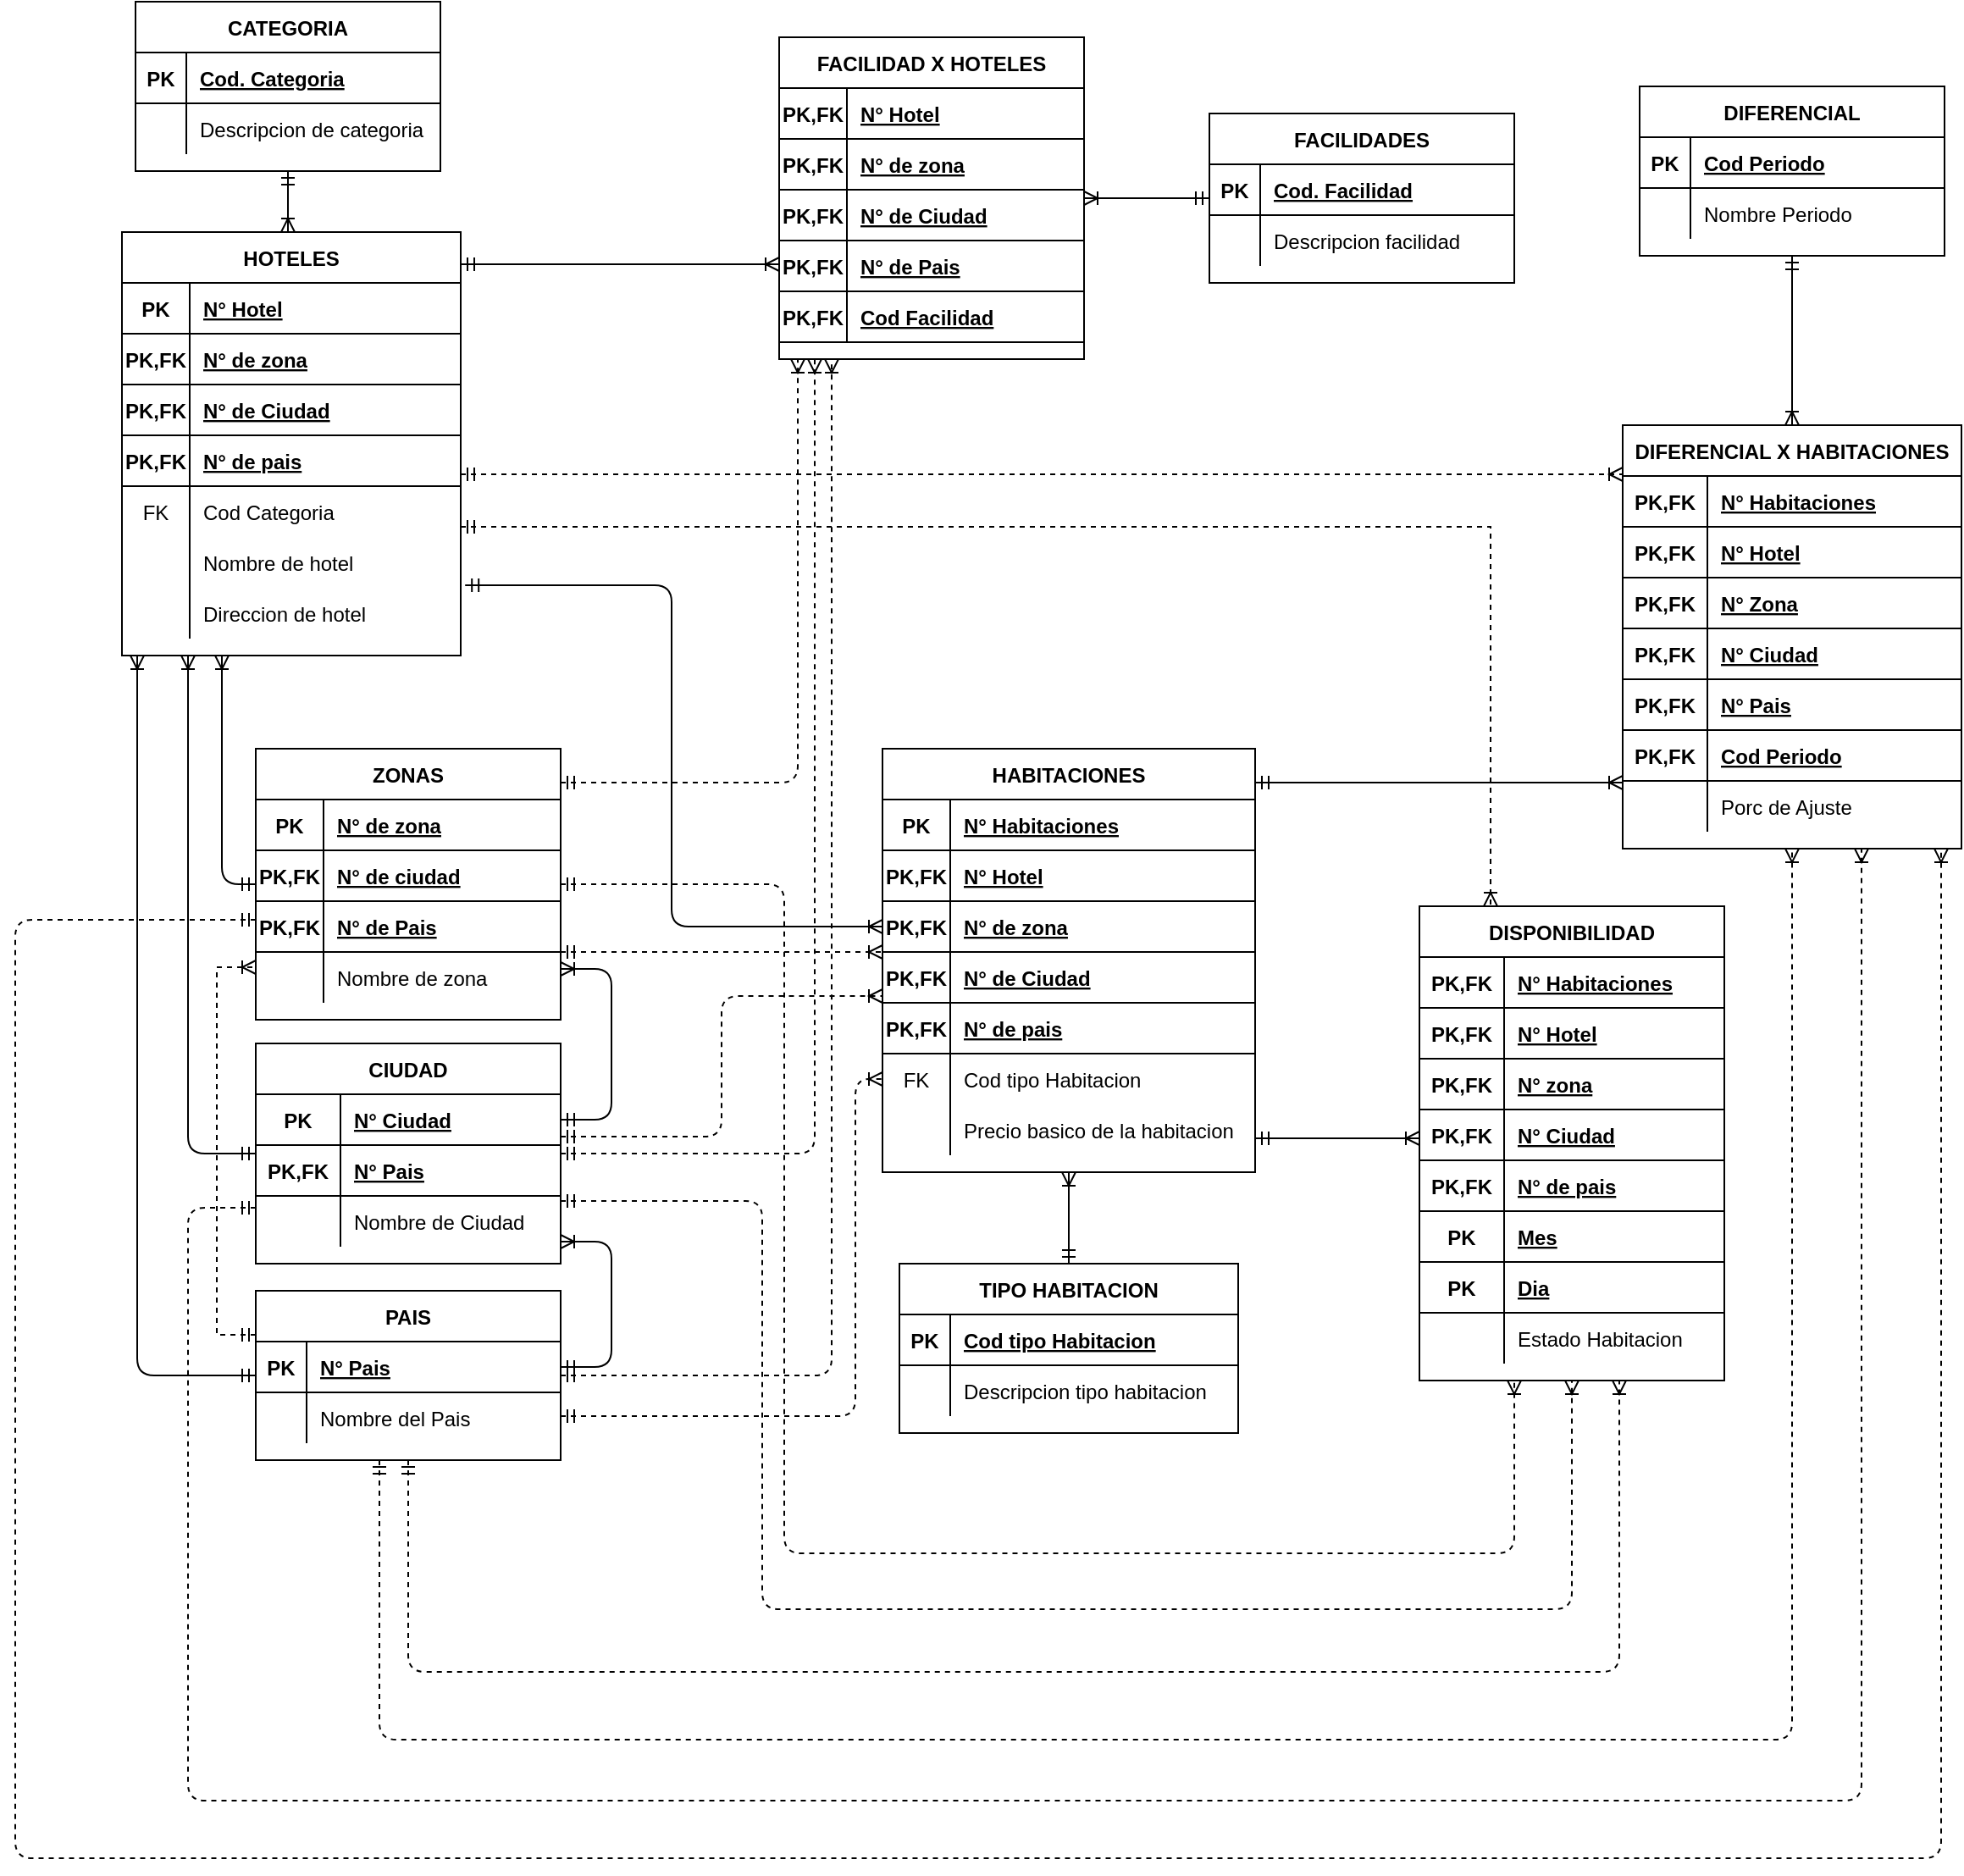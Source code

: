 <mxfile version="14.6.6" type="device"><diagram id="BDPHjw-jgXMboV20KNnx" name="Page-1"><mxGraphModel dx="1422" dy="-24" grid="0" gridSize="10" guides="1" tooltips="1" connect="1" arrows="1" fold="1" page="0" pageScale="1" pageWidth="827" pageHeight="1169" background="#ffffff" math="0" shadow="0"><root><mxCell id="0"/><mxCell id="1" parent="0"/><mxCell id="5q9dr_l8hF06twQQflJT-1" style="edgeStyle=orthogonalEdgeStyle;rounded=1;orthogonalLoop=1;jettySize=auto;html=1;startArrow=ERmandOne;startFill=0;endArrow=ERoneToMany;endFill=0;dashed=1;" parent="1" source="0yU7m7mO47ZCtnrFO629-364" target="0yU7m7mO47ZCtnrFO629-486" edge="1"><mxGeometry relative="1" as="geometry"><Array as="points"><mxPoint x="749" y="1238"/><mxPoint x="749" y="1238"/></Array></mxGeometry></mxCell><mxCell id="dFnlqppXQhMR6186mP8L-1" style="edgeStyle=orthogonalEdgeStyle;rounded=0;orthogonalLoop=1;jettySize=auto;html=1;dashed=1;startArrow=ERmandOne;startFill=0;endArrow=ERoneToMany;endFill=0;" edge="1" parent="1" source="0yU7m7mO47ZCtnrFO629-364" target="0yU7m7mO47ZCtnrFO629-422"><mxGeometry relative="1" as="geometry"><Array as="points"><mxPoint x="1009" y="1269"/></Array></mxGeometry></mxCell><mxCell id="0yU7m7mO47ZCtnrFO629-364" value="HOTELES" style="shape=table;startSize=30;container=1;collapsible=1;childLayout=tableLayout;fixedRows=1;rowLines=0;fontStyle=1;align=center;resizeLast=1;" parent="1" vertex="1"><mxGeometry x="201" y="1095" width="200" height="250" as="geometry"/></mxCell><mxCell id="0yU7m7mO47ZCtnrFO629-365" value="" style="shape=partialRectangle;collapsible=0;dropTarget=0;pointerEvents=0;fillColor=none;top=0;left=0;bottom=1;right=0;points=[[0,0.5],[1,0.5]];portConstraint=eastwest;" parent="0yU7m7mO47ZCtnrFO629-364" vertex="1"><mxGeometry y="30" width="200" height="30" as="geometry"/></mxCell><mxCell id="0yU7m7mO47ZCtnrFO629-366" value="PK" style="shape=partialRectangle;connectable=0;fillColor=none;top=0;left=0;bottom=0;right=0;fontStyle=1;overflow=hidden;" parent="0yU7m7mO47ZCtnrFO629-365" vertex="1"><mxGeometry width="40" height="30" as="geometry"/></mxCell><mxCell id="0yU7m7mO47ZCtnrFO629-367" value="N° Hotel" style="shape=partialRectangle;connectable=0;fillColor=none;top=0;left=0;bottom=0;right=0;align=left;spacingLeft=6;fontStyle=5;overflow=hidden;" parent="0yU7m7mO47ZCtnrFO629-365" vertex="1"><mxGeometry x="40" width="160" height="30" as="geometry"/></mxCell><mxCell id="0yU7m7mO47ZCtnrFO629-368" value="" style="shape=partialRectangle;collapsible=0;dropTarget=0;pointerEvents=0;fillColor=none;top=0;left=0;bottom=1;right=0;points=[[0,0.5],[1,0.5]];portConstraint=eastwest;" parent="0yU7m7mO47ZCtnrFO629-364" vertex="1"><mxGeometry y="60" width="200" height="30" as="geometry"/></mxCell><mxCell id="0yU7m7mO47ZCtnrFO629-369" value="PK,FK" style="shape=partialRectangle;connectable=0;fillColor=none;top=0;left=0;bottom=0;right=0;fontStyle=1;overflow=hidden;" parent="0yU7m7mO47ZCtnrFO629-368" vertex="1"><mxGeometry width="40" height="30" as="geometry"/></mxCell><mxCell id="0yU7m7mO47ZCtnrFO629-370" value="N° de zona" style="shape=partialRectangle;connectable=0;fillColor=none;top=0;left=0;bottom=0;right=0;align=left;spacingLeft=6;fontStyle=5;overflow=hidden;" parent="0yU7m7mO47ZCtnrFO629-368" vertex="1"><mxGeometry x="40" width="160" height="30" as="geometry"/></mxCell><mxCell id="0yU7m7mO47ZCtnrFO629-371" value="" style="shape=partialRectangle;collapsible=0;dropTarget=0;pointerEvents=0;fillColor=none;top=0;left=0;bottom=1;right=0;points=[[0,0.5],[1,0.5]];portConstraint=eastwest;" parent="0yU7m7mO47ZCtnrFO629-364" vertex="1"><mxGeometry y="90" width="200" height="30" as="geometry"/></mxCell><mxCell id="0yU7m7mO47ZCtnrFO629-372" value="PK,FK" style="shape=partialRectangle;connectable=0;fillColor=none;top=0;left=0;bottom=0;right=0;fontStyle=1;overflow=hidden;" parent="0yU7m7mO47ZCtnrFO629-371" vertex="1"><mxGeometry width="40" height="30" as="geometry"/></mxCell><mxCell id="0yU7m7mO47ZCtnrFO629-373" value="N° de Ciudad" style="shape=partialRectangle;connectable=0;fillColor=none;top=0;left=0;bottom=0;right=0;align=left;spacingLeft=6;fontStyle=5;overflow=hidden;" parent="0yU7m7mO47ZCtnrFO629-371" vertex="1"><mxGeometry x="40" width="160" height="30" as="geometry"/></mxCell><mxCell id="0yU7m7mO47ZCtnrFO629-374" value="" style="shape=partialRectangle;collapsible=0;dropTarget=0;pointerEvents=0;fillColor=none;top=0;left=0;bottom=1;right=0;points=[[0,0.5],[1,0.5]];portConstraint=eastwest;" parent="0yU7m7mO47ZCtnrFO629-364" vertex="1"><mxGeometry y="120" width="200" height="30" as="geometry"/></mxCell><mxCell id="0yU7m7mO47ZCtnrFO629-375" value="PK,FK" style="shape=partialRectangle;connectable=0;fillColor=none;top=0;left=0;bottom=0;right=0;fontStyle=1;overflow=hidden;" parent="0yU7m7mO47ZCtnrFO629-374" vertex="1"><mxGeometry width="40" height="30" as="geometry"/></mxCell><mxCell id="0yU7m7mO47ZCtnrFO629-376" value="N° de pais" style="shape=partialRectangle;connectable=0;fillColor=none;top=0;left=0;bottom=0;right=0;align=left;spacingLeft=6;fontStyle=5;overflow=hidden;" parent="0yU7m7mO47ZCtnrFO629-374" vertex="1"><mxGeometry x="40" width="160" height="30" as="geometry"/></mxCell><mxCell id="0yU7m7mO47ZCtnrFO629-377" value="" style="shape=partialRectangle;collapsible=0;dropTarget=0;pointerEvents=0;fillColor=none;top=0;left=0;bottom=0;right=0;points=[[0,0.5],[1,0.5]];portConstraint=eastwest;" parent="0yU7m7mO47ZCtnrFO629-364" vertex="1"><mxGeometry y="150" width="200" height="30" as="geometry"/></mxCell><mxCell id="0yU7m7mO47ZCtnrFO629-378" value="FK" style="shape=partialRectangle;connectable=0;fillColor=none;top=0;left=0;bottom=0;right=0;fontStyle=0;overflow=hidden;" parent="0yU7m7mO47ZCtnrFO629-377" vertex="1"><mxGeometry width="40" height="30" as="geometry"/></mxCell><mxCell id="0yU7m7mO47ZCtnrFO629-379" value="Cod Categoria" style="shape=partialRectangle;connectable=0;fillColor=none;top=0;left=0;bottom=0;right=0;align=left;spacingLeft=6;fontStyle=0;overflow=hidden;" parent="0yU7m7mO47ZCtnrFO629-377" vertex="1"><mxGeometry x="40" width="160" height="30" as="geometry"/></mxCell><mxCell id="0yU7m7mO47ZCtnrFO629-380" value="" style="shape=partialRectangle;collapsible=0;dropTarget=0;pointerEvents=0;fillColor=none;top=0;left=0;bottom=0;right=0;points=[[0,0.5],[1,0.5]];portConstraint=eastwest;" parent="0yU7m7mO47ZCtnrFO629-364" vertex="1"><mxGeometry y="180" width="200" height="30" as="geometry"/></mxCell><mxCell id="0yU7m7mO47ZCtnrFO629-381" value="" style="shape=partialRectangle;connectable=0;fillColor=none;top=0;left=0;bottom=0;right=0;editable=1;overflow=hidden;" parent="0yU7m7mO47ZCtnrFO629-380" vertex="1"><mxGeometry width="40" height="30" as="geometry"/></mxCell><mxCell id="0yU7m7mO47ZCtnrFO629-382" value="Nombre de hotel" style="shape=partialRectangle;connectable=0;fillColor=none;top=0;left=0;bottom=0;right=0;align=left;spacingLeft=6;overflow=hidden;" parent="0yU7m7mO47ZCtnrFO629-380" vertex="1"><mxGeometry x="40" width="160" height="30" as="geometry"/></mxCell><mxCell id="0yU7m7mO47ZCtnrFO629-383" value="" style="shape=partialRectangle;collapsible=0;dropTarget=0;pointerEvents=0;fillColor=none;top=0;left=0;bottom=0;right=0;points=[[0,0.5],[1,0.5]];portConstraint=eastwest;" parent="0yU7m7mO47ZCtnrFO629-364" vertex="1"><mxGeometry y="210" width="200" height="30" as="geometry"/></mxCell><mxCell id="0yU7m7mO47ZCtnrFO629-384" value="" style="shape=partialRectangle;connectable=0;fillColor=none;top=0;left=0;bottom=0;right=0;editable=1;overflow=hidden;" parent="0yU7m7mO47ZCtnrFO629-383" vertex="1"><mxGeometry width="40" height="30" as="geometry"/></mxCell><mxCell id="0yU7m7mO47ZCtnrFO629-385" value="Direccion de hotel" style="shape=partialRectangle;connectable=0;fillColor=none;top=0;left=0;bottom=0;right=0;align=left;spacingLeft=6;overflow=hidden;" parent="0yU7m7mO47ZCtnrFO629-383" vertex="1"><mxGeometry x="40" width="160" height="30" as="geometry"/></mxCell><mxCell id="0yU7m7mO47ZCtnrFO629-386" value="CATEGORIA" style="shape=table;startSize=30;container=1;collapsible=1;childLayout=tableLayout;fixedRows=1;rowLines=0;fontStyle=1;align=center;resizeLast=1;" parent="1" vertex="1"><mxGeometry x="209" y="959" width="180" height="100" as="geometry"/></mxCell><mxCell id="0yU7m7mO47ZCtnrFO629-387" value="" style="shape=partialRectangle;collapsible=0;dropTarget=0;pointerEvents=0;fillColor=none;top=0;left=0;bottom=1;right=0;points=[[0,0.5],[1,0.5]];portConstraint=eastwest;" parent="0yU7m7mO47ZCtnrFO629-386" vertex="1"><mxGeometry y="30" width="180" height="30" as="geometry"/></mxCell><mxCell id="0yU7m7mO47ZCtnrFO629-388" value="PK" style="shape=partialRectangle;connectable=0;fillColor=none;top=0;left=0;bottom=0;right=0;fontStyle=1;overflow=hidden;" parent="0yU7m7mO47ZCtnrFO629-387" vertex="1"><mxGeometry width="30" height="30" as="geometry"/></mxCell><mxCell id="0yU7m7mO47ZCtnrFO629-389" value="Cod. Categoria" style="shape=partialRectangle;connectable=0;fillColor=none;top=0;left=0;bottom=0;right=0;align=left;spacingLeft=6;fontStyle=5;overflow=hidden;" parent="0yU7m7mO47ZCtnrFO629-387" vertex="1"><mxGeometry x="30" width="150" height="30" as="geometry"/></mxCell><mxCell id="0yU7m7mO47ZCtnrFO629-390" value="" style="shape=partialRectangle;collapsible=0;dropTarget=0;pointerEvents=0;fillColor=none;top=0;left=0;bottom=0;right=0;points=[[0,0.5],[1,0.5]];portConstraint=eastwest;" parent="0yU7m7mO47ZCtnrFO629-386" vertex="1"><mxGeometry y="60" width="180" height="30" as="geometry"/></mxCell><mxCell id="0yU7m7mO47ZCtnrFO629-391" value="" style="shape=partialRectangle;connectable=0;fillColor=none;top=0;left=0;bottom=0;right=0;editable=1;overflow=hidden;" parent="0yU7m7mO47ZCtnrFO629-390" vertex="1"><mxGeometry width="30" height="30" as="geometry"/></mxCell><mxCell id="0yU7m7mO47ZCtnrFO629-392" value="Descripcion de categoria" style="shape=partialRectangle;connectable=0;fillColor=none;top=0;left=0;bottom=0;right=0;align=left;spacingLeft=6;overflow=hidden;" parent="0yU7m7mO47ZCtnrFO629-390" vertex="1"><mxGeometry x="30" width="150" height="30" as="geometry"/></mxCell><mxCell id="0yU7m7mO47ZCtnrFO629-393" value="HABITACIONES" style="shape=table;startSize=30;container=1;collapsible=1;childLayout=tableLayout;fixedRows=1;rowLines=0;fontStyle=1;align=center;resizeLast=1;" parent="1" vertex="1"><mxGeometry x="650" y="1400" width="220" height="250" as="geometry"/></mxCell><mxCell id="0yU7m7mO47ZCtnrFO629-394" value="" style="shape=partialRectangle;collapsible=0;dropTarget=0;pointerEvents=0;fillColor=none;top=0;left=0;bottom=1;right=0;points=[[0,0.5],[1,0.5]];portConstraint=eastwest;" parent="0yU7m7mO47ZCtnrFO629-393" vertex="1"><mxGeometry y="30" width="220" height="30" as="geometry"/></mxCell><mxCell id="0yU7m7mO47ZCtnrFO629-395" value="PK" style="shape=partialRectangle;connectable=0;fillColor=none;top=0;left=0;bottom=0;right=0;fontStyle=1;overflow=hidden;" parent="0yU7m7mO47ZCtnrFO629-394" vertex="1"><mxGeometry width="40" height="30" as="geometry"/></mxCell><mxCell id="0yU7m7mO47ZCtnrFO629-396" value="N° Habitaciones" style="shape=partialRectangle;connectable=0;fillColor=none;top=0;left=0;bottom=0;right=0;align=left;spacingLeft=6;fontStyle=5;overflow=hidden;" parent="0yU7m7mO47ZCtnrFO629-394" vertex="1"><mxGeometry x="40" width="180" height="30" as="geometry"/></mxCell><mxCell id="0yU7m7mO47ZCtnrFO629-397" value="" style="shape=partialRectangle;collapsible=0;dropTarget=0;pointerEvents=0;fillColor=none;top=0;left=0;bottom=1;right=0;points=[[0,0.5],[1,0.5]];portConstraint=eastwest;" parent="0yU7m7mO47ZCtnrFO629-393" vertex="1"><mxGeometry y="60" width="220" height="30" as="geometry"/></mxCell><mxCell id="0yU7m7mO47ZCtnrFO629-398" value="PK,FK" style="shape=partialRectangle;connectable=0;fillColor=none;top=0;left=0;bottom=0;right=0;fontStyle=1;overflow=hidden;" parent="0yU7m7mO47ZCtnrFO629-397" vertex="1"><mxGeometry width="40" height="30" as="geometry"/></mxCell><mxCell id="0yU7m7mO47ZCtnrFO629-399" value="N° Hotel" style="shape=partialRectangle;connectable=0;fillColor=none;top=0;left=0;bottom=0;right=0;align=left;spacingLeft=6;fontStyle=5;overflow=hidden;" parent="0yU7m7mO47ZCtnrFO629-397" vertex="1"><mxGeometry x="40" width="180" height="30" as="geometry"/></mxCell><mxCell id="0yU7m7mO47ZCtnrFO629-400" value="" style="shape=partialRectangle;collapsible=0;dropTarget=0;pointerEvents=0;fillColor=none;top=0;left=0;bottom=1;right=0;points=[[0,0.5],[1,0.5]];portConstraint=eastwest;" parent="0yU7m7mO47ZCtnrFO629-393" vertex="1"><mxGeometry y="90" width="220" height="30" as="geometry"/></mxCell><mxCell id="0yU7m7mO47ZCtnrFO629-401" value="PK,FK" style="shape=partialRectangle;connectable=0;fillColor=none;top=0;left=0;bottom=0;right=0;fontStyle=1;overflow=hidden;" parent="0yU7m7mO47ZCtnrFO629-400" vertex="1"><mxGeometry width="40" height="30" as="geometry"/></mxCell><mxCell id="0yU7m7mO47ZCtnrFO629-402" value="N° de zona" style="shape=partialRectangle;connectable=0;fillColor=none;top=0;left=0;bottom=0;right=0;align=left;spacingLeft=6;fontStyle=5;overflow=hidden;" parent="0yU7m7mO47ZCtnrFO629-400" vertex="1"><mxGeometry x="40" width="180" height="30" as="geometry"/></mxCell><mxCell id="0yU7m7mO47ZCtnrFO629-403" value="" style="shape=partialRectangle;collapsible=0;dropTarget=0;pointerEvents=0;fillColor=none;top=0;left=0;bottom=1;right=0;points=[[0,0.5],[1,0.5]];portConstraint=eastwest;" parent="0yU7m7mO47ZCtnrFO629-393" vertex="1"><mxGeometry y="120" width="220" height="30" as="geometry"/></mxCell><mxCell id="0yU7m7mO47ZCtnrFO629-404" value="PK,FK" style="shape=partialRectangle;connectable=0;fillColor=none;top=0;left=0;bottom=0;right=0;fontStyle=1;overflow=hidden;" parent="0yU7m7mO47ZCtnrFO629-403" vertex="1"><mxGeometry width="40" height="30" as="geometry"/></mxCell><mxCell id="0yU7m7mO47ZCtnrFO629-405" value="N° de Ciudad" style="shape=partialRectangle;connectable=0;fillColor=none;top=0;left=0;bottom=0;right=0;align=left;spacingLeft=6;fontStyle=5;overflow=hidden;" parent="0yU7m7mO47ZCtnrFO629-403" vertex="1"><mxGeometry x="40" width="180" height="30" as="geometry"/></mxCell><mxCell id="0yU7m7mO47ZCtnrFO629-406" value="" style="shape=partialRectangle;collapsible=0;dropTarget=0;pointerEvents=0;fillColor=none;top=0;left=0;bottom=1;right=0;points=[[0,0.5],[1,0.5]];portConstraint=eastwest;" parent="0yU7m7mO47ZCtnrFO629-393" vertex="1"><mxGeometry y="150" width="220" height="30" as="geometry"/></mxCell><mxCell id="0yU7m7mO47ZCtnrFO629-407" value="PK,FK" style="shape=partialRectangle;connectable=0;fillColor=none;top=0;left=0;bottom=0;right=0;fontStyle=1;overflow=hidden;" parent="0yU7m7mO47ZCtnrFO629-406" vertex="1"><mxGeometry width="40" height="30" as="geometry"/></mxCell><mxCell id="0yU7m7mO47ZCtnrFO629-408" value="N° de pais" style="shape=partialRectangle;connectable=0;fillColor=none;top=0;left=0;bottom=0;right=0;align=left;spacingLeft=6;fontStyle=5;overflow=hidden;" parent="0yU7m7mO47ZCtnrFO629-406" vertex="1"><mxGeometry x="40" width="180" height="30" as="geometry"/></mxCell><mxCell id="0yU7m7mO47ZCtnrFO629-409" value="" style="shape=partialRectangle;collapsible=0;dropTarget=0;pointerEvents=0;fillColor=none;top=0;left=0;bottom=0;right=0;points=[[0,0.5],[1,0.5]];portConstraint=eastwest;" parent="0yU7m7mO47ZCtnrFO629-393" vertex="1"><mxGeometry y="180" width="220" height="30" as="geometry"/></mxCell><mxCell id="0yU7m7mO47ZCtnrFO629-410" value="FK" style="shape=partialRectangle;connectable=0;fillColor=none;top=0;left=0;bottom=0;right=0;editable=1;overflow=hidden;" parent="0yU7m7mO47ZCtnrFO629-409" vertex="1"><mxGeometry width="40" height="30" as="geometry"/></mxCell><mxCell id="0yU7m7mO47ZCtnrFO629-411" value="Cod tipo Habitacion" style="shape=partialRectangle;connectable=0;fillColor=none;top=0;left=0;bottom=0;right=0;align=left;spacingLeft=6;overflow=hidden;" parent="0yU7m7mO47ZCtnrFO629-409" vertex="1"><mxGeometry x="40" width="180" height="30" as="geometry"/></mxCell><mxCell id="0yU7m7mO47ZCtnrFO629-412" value="" style="shape=partialRectangle;collapsible=0;dropTarget=0;pointerEvents=0;fillColor=none;top=0;left=0;bottom=0;right=0;points=[[0,0.5],[1,0.5]];portConstraint=eastwest;" parent="0yU7m7mO47ZCtnrFO629-393" vertex="1"><mxGeometry y="210" width="220" height="30" as="geometry"/></mxCell><mxCell id="0yU7m7mO47ZCtnrFO629-413" value="" style="shape=partialRectangle;connectable=0;fillColor=none;top=0;left=0;bottom=0;right=0;editable=1;overflow=hidden;" parent="0yU7m7mO47ZCtnrFO629-412" vertex="1"><mxGeometry width="40" height="30" as="geometry"/></mxCell><mxCell id="0yU7m7mO47ZCtnrFO629-414" value="Precio basico de la habitacion" style="shape=partialRectangle;connectable=0;fillColor=none;top=0;left=0;bottom=0;right=0;align=left;spacingLeft=6;overflow=hidden;" parent="0yU7m7mO47ZCtnrFO629-412" vertex="1"><mxGeometry x="40" width="180" height="30" as="geometry"/></mxCell><mxCell id="0yU7m7mO47ZCtnrFO629-415" value="TIPO HABITACION" style="shape=table;startSize=30;container=1;collapsible=1;childLayout=tableLayout;fixedRows=1;rowLines=0;fontStyle=1;align=center;resizeLast=1;" parent="1" vertex="1"><mxGeometry x="660" y="1704" width="200" height="100" as="geometry"/></mxCell><mxCell id="0yU7m7mO47ZCtnrFO629-416" value="" style="shape=partialRectangle;collapsible=0;dropTarget=0;pointerEvents=0;fillColor=none;top=0;left=0;bottom=1;right=0;points=[[0,0.5],[1,0.5]];portConstraint=eastwest;" parent="0yU7m7mO47ZCtnrFO629-415" vertex="1"><mxGeometry y="30" width="200" height="30" as="geometry"/></mxCell><mxCell id="0yU7m7mO47ZCtnrFO629-417" value="PK" style="shape=partialRectangle;connectable=0;fillColor=none;top=0;left=0;bottom=0;right=0;fontStyle=1;overflow=hidden;" parent="0yU7m7mO47ZCtnrFO629-416" vertex="1"><mxGeometry width="30" height="30" as="geometry"/></mxCell><mxCell id="0yU7m7mO47ZCtnrFO629-418" value="Cod tipo Habitacion" style="shape=partialRectangle;connectable=0;fillColor=none;top=0;left=0;bottom=0;right=0;align=left;spacingLeft=6;fontStyle=5;overflow=hidden;" parent="0yU7m7mO47ZCtnrFO629-416" vertex="1"><mxGeometry x="30" width="170" height="30" as="geometry"/></mxCell><mxCell id="0yU7m7mO47ZCtnrFO629-419" value="" style="shape=partialRectangle;collapsible=0;dropTarget=0;pointerEvents=0;fillColor=none;top=0;left=0;bottom=0;right=0;points=[[0,0.5],[1,0.5]];portConstraint=eastwest;" parent="0yU7m7mO47ZCtnrFO629-415" vertex="1"><mxGeometry y="60" width="200" height="30" as="geometry"/></mxCell><mxCell id="0yU7m7mO47ZCtnrFO629-420" value="" style="shape=partialRectangle;connectable=0;fillColor=none;top=0;left=0;bottom=0;right=0;editable=1;overflow=hidden;" parent="0yU7m7mO47ZCtnrFO629-419" vertex="1"><mxGeometry width="30" height="30" as="geometry"/></mxCell><mxCell id="0yU7m7mO47ZCtnrFO629-421" value="Descripcion tipo habitacion" style="shape=partialRectangle;connectable=0;fillColor=none;top=0;left=0;bottom=0;right=0;align=left;spacingLeft=6;overflow=hidden;" parent="0yU7m7mO47ZCtnrFO629-419" vertex="1"><mxGeometry x="30" width="170" height="30" as="geometry"/></mxCell><mxCell id="0yU7m7mO47ZCtnrFO629-422" value="DISPONIBILIDAD" style="shape=table;startSize=30;container=1;collapsible=1;childLayout=tableLayout;fixedRows=1;rowLines=0;fontStyle=1;align=center;resizeLast=1;" parent="1" vertex="1"><mxGeometry x="967" y="1493" width="180" height="280" as="geometry"/></mxCell><mxCell id="0yU7m7mO47ZCtnrFO629-423" value="" style="shape=partialRectangle;collapsible=0;dropTarget=0;pointerEvents=0;fillColor=none;top=0;left=0;bottom=1;right=0;points=[[0,0.5],[1,0.5]];portConstraint=eastwest;" parent="0yU7m7mO47ZCtnrFO629-422" vertex="1"><mxGeometry y="30" width="180" height="30" as="geometry"/></mxCell><mxCell id="0yU7m7mO47ZCtnrFO629-424" value="PK,FK" style="shape=partialRectangle;connectable=0;fillColor=none;top=0;left=0;bottom=0;right=0;fontStyle=1;overflow=hidden;" parent="0yU7m7mO47ZCtnrFO629-423" vertex="1"><mxGeometry width="50" height="30" as="geometry"/></mxCell><mxCell id="0yU7m7mO47ZCtnrFO629-425" value="N° Habitaciones" style="shape=partialRectangle;connectable=0;fillColor=none;top=0;left=0;bottom=0;right=0;align=left;spacingLeft=6;fontStyle=5;overflow=hidden;" parent="0yU7m7mO47ZCtnrFO629-423" vertex="1"><mxGeometry x="50" width="130" height="30" as="geometry"/></mxCell><mxCell id="0yU7m7mO47ZCtnrFO629-426" value="" style="shape=partialRectangle;collapsible=0;dropTarget=0;pointerEvents=0;fillColor=none;top=0;left=0;bottom=1;right=0;points=[[0,0.5],[1,0.5]];portConstraint=eastwest;" parent="0yU7m7mO47ZCtnrFO629-422" vertex="1"><mxGeometry y="60" width="180" height="30" as="geometry"/></mxCell><mxCell id="0yU7m7mO47ZCtnrFO629-427" value="PK,FK" style="shape=partialRectangle;connectable=0;fillColor=none;top=0;left=0;bottom=0;right=0;fontStyle=1;overflow=hidden;" parent="0yU7m7mO47ZCtnrFO629-426" vertex="1"><mxGeometry width="50" height="30" as="geometry"/></mxCell><mxCell id="0yU7m7mO47ZCtnrFO629-428" value="N° Hotel" style="shape=partialRectangle;connectable=0;fillColor=none;top=0;left=0;bottom=0;right=0;align=left;spacingLeft=6;fontStyle=5;overflow=hidden;" parent="0yU7m7mO47ZCtnrFO629-426" vertex="1"><mxGeometry x="50" width="130" height="30" as="geometry"/></mxCell><mxCell id="0yU7m7mO47ZCtnrFO629-429" value="" style="shape=partialRectangle;collapsible=0;dropTarget=0;pointerEvents=0;fillColor=none;top=0;left=0;bottom=1;right=0;points=[[0,0.5],[1,0.5]];portConstraint=eastwest;" parent="0yU7m7mO47ZCtnrFO629-422" vertex="1"><mxGeometry y="90" width="180" height="30" as="geometry"/></mxCell><mxCell id="0yU7m7mO47ZCtnrFO629-430" value="PK,FK" style="shape=partialRectangle;connectable=0;fillColor=none;top=0;left=0;bottom=0;right=0;fontStyle=1;overflow=hidden;" parent="0yU7m7mO47ZCtnrFO629-429" vertex="1"><mxGeometry width="50" height="30" as="geometry"/></mxCell><mxCell id="0yU7m7mO47ZCtnrFO629-431" value="N° zona" style="shape=partialRectangle;connectable=0;fillColor=none;top=0;left=0;bottom=0;right=0;align=left;spacingLeft=6;fontStyle=5;overflow=hidden;" parent="0yU7m7mO47ZCtnrFO629-429" vertex="1"><mxGeometry x="50" width="130" height="30" as="geometry"/></mxCell><mxCell id="0yU7m7mO47ZCtnrFO629-432" value="" style="shape=partialRectangle;collapsible=0;dropTarget=0;pointerEvents=0;fillColor=none;top=0;left=0;bottom=1;right=0;points=[[0,0.5],[1,0.5]];portConstraint=eastwest;" parent="0yU7m7mO47ZCtnrFO629-422" vertex="1"><mxGeometry y="120" width="180" height="30" as="geometry"/></mxCell><mxCell id="0yU7m7mO47ZCtnrFO629-433" value="PK,FK" style="shape=partialRectangle;connectable=0;fillColor=none;top=0;left=0;bottom=0;right=0;fontStyle=1;overflow=hidden;" parent="0yU7m7mO47ZCtnrFO629-432" vertex="1"><mxGeometry width="50" height="30" as="geometry"/></mxCell><mxCell id="0yU7m7mO47ZCtnrFO629-434" value="N° Ciudad" style="shape=partialRectangle;connectable=0;fillColor=none;top=0;left=0;bottom=0;right=0;align=left;spacingLeft=6;fontStyle=5;overflow=hidden;" parent="0yU7m7mO47ZCtnrFO629-432" vertex="1"><mxGeometry x="50" width="130" height="30" as="geometry"/></mxCell><mxCell id="0yU7m7mO47ZCtnrFO629-435" value="" style="shape=partialRectangle;collapsible=0;dropTarget=0;pointerEvents=0;fillColor=none;top=0;left=0;bottom=1;right=0;points=[[0,0.5],[1,0.5]];portConstraint=eastwest;" parent="0yU7m7mO47ZCtnrFO629-422" vertex="1"><mxGeometry y="150" width="180" height="30" as="geometry"/></mxCell><mxCell id="0yU7m7mO47ZCtnrFO629-436" value="PK,FK" style="shape=partialRectangle;connectable=0;fillColor=none;top=0;left=0;bottom=0;right=0;fontStyle=1;overflow=hidden;" parent="0yU7m7mO47ZCtnrFO629-435" vertex="1"><mxGeometry width="50" height="30" as="geometry"/></mxCell><mxCell id="0yU7m7mO47ZCtnrFO629-437" value="N° de pais" style="shape=partialRectangle;connectable=0;fillColor=none;top=0;left=0;bottom=0;right=0;align=left;spacingLeft=6;fontStyle=5;overflow=hidden;" parent="0yU7m7mO47ZCtnrFO629-435" vertex="1"><mxGeometry x="50" width="130" height="30" as="geometry"/></mxCell><mxCell id="0yU7m7mO47ZCtnrFO629-438" value="" style="shape=partialRectangle;collapsible=0;dropTarget=0;pointerEvents=0;fillColor=none;top=0;left=0;bottom=1;right=0;points=[[0,0.5],[1,0.5]];portConstraint=eastwest;" parent="0yU7m7mO47ZCtnrFO629-422" vertex="1"><mxGeometry y="180" width="180" height="30" as="geometry"/></mxCell><mxCell id="0yU7m7mO47ZCtnrFO629-439" value="PK" style="shape=partialRectangle;connectable=0;fillColor=none;top=0;left=0;bottom=0;right=0;fontStyle=1;overflow=hidden;" parent="0yU7m7mO47ZCtnrFO629-438" vertex="1"><mxGeometry width="50" height="30" as="geometry"/></mxCell><mxCell id="0yU7m7mO47ZCtnrFO629-440" value="Mes" style="shape=partialRectangle;connectable=0;fillColor=none;top=0;left=0;bottom=0;right=0;align=left;spacingLeft=6;fontStyle=5;overflow=hidden;" parent="0yU7m7mO47ZCtnrFO629-438" vertex="1"><mxGeometry x="50" width="130" height="30" as="geometry"/></mxCell><mxCell id="0yU7m7mO47ZCtnrFO629-441" value="" style="shape=partialRectangle;collapsible=0;dropTarget=0;pointerEvents=0;fillColor=none;top=0;left=0;bottom=1;right=0;points=[[0,0.5],[1,0.5]];portConstraint=eastwest;" parent="0yU7m7mO47ZCtnrFO629-422" vertex="1"><mxGeometry y="210" width="180" height="30" as="geometry"/></mxCell><mxCell id="0yU7m7mO47ZCtnrFO629-442" value="PK" style="shape=partialRectangle;connectable=0;fillColor=none;top=0;left=0;bottom=0;right=0;fontStyle=1;overflow=hidden;" parent="0yU7m7mO47ZCtnrFO629-441" vertex="1"><mxGeometry width="50" height="30" as="geometry"/></mxCell><mxCell id="0yU7m7mO47ZCtnrFO629-443" value="Dia" style="shape=partialRectangle;connectable=0;fillColor=none;top=0;left=0;bottom=0;right=0;align=left;spacingLeft=6;fontStyle=5;overflow=hidden;" parent="0yU7m7mO47ZCtnrFO629-441" vertex="1"><mxGeometry x="50" width="130" height="30" as="geometry"/></mxCell><mxCell id="0yU7m7mO47ZCtnrFO629-444" value="" style="shape=partialRectangle;collapsible=0;dropTarget=0;pointerEvents=0;fillColor=none;top=0;left=0;bottom=0;right=0;points=[[0,0.5],[1,0.5]];portConstraint=eastwest;" parent="0yU7m7mO47ZCtnrFO629-422" vertex="1"><mxGeometry y="240" width="180" height="30" as="geometry"/></mxCell><mxCell id="0yU7m7mO47ZCtnrFO629-445" value="" style="shape=partialRectangle;connectable=0;fillColor=none;top=0;left=0;bottom=0;right=0;editable=1;overflow=hidden;" parent="0yU7m7mO47ZCtnrFO629-444" vertex="1"><mxGeometry width="50" height="30" as="geometry"/></mxCell><mxCell id="0yU7m7mO47ZCtnrFO629-446" value="Estado Habitacion" style="shape=partialRectangle;connectable=0;fillColor=none;top=0;left=0;bottom=0;right=0;align=left;spacingLeft=6;overflow=hidden;" parent="0yU7m7mO47ZCtnrFO629-444" vertex="1"><mxGeometry x="50" width="130" height="30" as="geometry"/></mxCell><mxCell id="0yU7m7mO47ZCtnrFO629-447" value="DIFERENCIAL" style="shape=table;startSize=30;container=1;collapsible=1;childLayout=tableLayout;fixedRows=1;rowLines=0;fontStyle=1;align=center;resizeLast=1;" parent="1" vertex="1"><mxGeometry x="1097" y="1009" width="180" height="100" as="geometry"/></mxCell><mxCell id="0yU7m7mO47ZCtnrFO629-448" value="" style="shape=partialRectangle;collapsible=0;dropTarget=0;pointerEvents=0;fillColor=none;top=0;left=0;bottom=1;right=0;points=[[0,0.5],[1,0.5]];portConstraint=eastwest;" parent="0yU7m7mO47ZCtnrFO629-447" vertex="1"><mxGeometry y="30" width="180" height="30" as="geometry"/></mxCell><mxCell id="0yU7m7mO47ZCtnrFO629-449" value="PK" style="shape=partialRectangle;connectable=0;fillColor=none;top=0;left=0;bottom=0;right=0;fontStyle=1;overflow=hidden;" parent="0yU7m7mO47ZCtnrFO629-448" vertex="1"><mxGeometry width="30" height="30" as="geometry"/></mxCell><mxCell id="0yU7m7mO47ZCtnrFO629-450" value="Cod Periodo" style="shape=partialRectangle;connectable=0;fillColor=none;top=0;left=0;bottom=0;right=0;align=left;spacingLeft=6;fontStyle=5;overflow=hidden;" parent="0yU7m7mO47ZCtnrFO629-448" vertex="1"><mxGeometry x="30" width="150" height="30" as="geometry"/></mxCell><mxCell id="0yU7m7mO47ZCtnrFO629-451" value="" style="shape=partialRectangle;collapsible=0;dropTarget=0;pointerEvents=0;fillColor=none;top=0;left=0;bottom=0;right=0;points=[[0,0.5],[1,0.5]];portConstraint=eastwest;" parent="0yU7m7mO47ZCtnrFO629-447" vertex="1"><mxGeometry y="60" width="180" height="30" as="geometry"/></mxCell><mxCell id="0yU7m7mO47ZCtnrFO629-452" value="" style="shape=partialRectangle;connectable=0;fillColor=none;top=0;left=0;bottom=0;right=0;editable=1;overflow=hidden;" parent="0yU7m7mO47ZCtnrFO629-451" vertex="1"><mxGeometry width="30" height="30" as="geometry"/></mxCell><mxCell id="0yU7m7mO47ZCtnrFO629-453" value="Nombre Periodo" style="shape=partialRectangle;connectable=0;fillColor=none;top=0;left=0;bottom=0;right=0;align=left;spacingLeft=6;overflow=hidden;" parent="0yU7m7mO47ZCtnrFO629-451" vertex="1"><mxGeometry x="30" width="150" height="30" as="geometry"/></mxCell><mxCell id="0yU7m7mO47ZCtnrFO629-463" value="FACILIDAD X HOTELES" style="shape=table;startSize=30;container=1;collapsible=1;childLayout=tableLayout;fixedRows=1;rowLines=0;fontStyle=1;align=center;resizeLast=1;" parent="1" vertex="1"><mxGeometry x="589" y="980" width="180" height="190" as="geometry"/></mxCell><mxCell id="0yU7m7mO47ZCtnrFO629-464" value="" style="shape=partialRectangle;collapsible=0;dropTarget=0;pointerEvents=0;fillColor=none;top=0;left=0;bottom=1;right=0;points=[[0,0.5],[1,0.5]];portConstraint=eastwest;" parent="0yU7m7mO47ZCtnrFO629-463" vertex="1"><mxGeometry y="30" width="180" height="30" as="geometry"/></mxCell><mxCell id="0yU7m7mO47ZCtnrFO629-465" value="PK,FK" style="shape=partialRectangle;connectable=0;fillColor=none;top=0;left=0;bottom=0;right=0;fontStyle=1;overflow=hidden;" parent="0yU7m7mO47ZCtnrFO629-464" vertex="1"><mxGeometry width="40" height="30" as="geometry"/></mxCell><mxCell id="0yU7m7mO47ZCtnrFO629-466" value="N° Hotel" style="shape=partialRectangle;connectable=0;fillColor=none;top=0;left=0;bottom=0;right=0;align=left;spacingLeft=6;fontStyle=5;overflow=hidden;" parent="0yU7m7mO47ZCtnrFO629-464" vertex="1"><mxGeometry x="40" width="140" height="30" as="geometry"/></mxCell><mxCell id="0yU7m7mO47ZCtnrFO629-467" value="" style="shape=partialRectangle;collapsible=0;dropTarget=0;pointerEvents=0;fillColor=none;top=0;left=0;bottom=1;right=0;points=[[0,0.5],[1,0.5]];portConstraint=eastwest;" parent="0yU7m7mO47ZCtnrFO629-463" vertex="1"><mxGeometry y="60" width="180" height="30" as="geometry"/></mxCell><mxCell id="0yU7m7mO47ZCtnrFO629-468" value="PK,FK" style="shape=partialRectangle;connectable=0;fillColor=none;top=0;left=0;bottom=0;right=0;fontStyle=1;overflow=hidden;" parent="0yU7m7mO47ZCtnrFO629-467" vertex="1"><mxGeometry width="40" height="30" as="geometry"/></mxCell><mxCell id="0yU7m7mO47ZCtnrFO629-469" value="N° de zona" style="shape=partialRectangle;connectable=0;fillColor=none;top=0;left=0;bottom=0;right=0;align=left;spacingLeft=6;fontStyle=5;overflow=hidden;" parent="0yU7m7mO47ZCtnrFO629-467" vertex="1"><mxGeometry x="40" width="140" height="30" as="geometry"/></mxCell><mxCell id="0yU7m7mO47ZCtnrFO629-470" value="" style="shape=partialRectangle;collapsible=0;dropTarget=0;pointerEvents=0;fillColor=none;top=0;left=0;bottom=1;right=0;points=[[0,0.5],[1,0.5]];portConstraint=eastwest;" parent="0yU7m7mO47ZCtnrFO629-463" vertex="1"><mxGeometry y="90" width="180" height="30" as="geometry"/></mxCell><mxCell id="0yU7m7mO47ZCtnrFO629-471" value="PK,FK" style="shape=partialRectangle;connectable=0;fillColor=none;top=0;left=0;bottom=0;right=0;fontStyle=1;overflow=hidden;" parent="0yU7m7mO47ZCtnrFO629-470" vertex="1"><mxGeometry width="40" height="30" as="geometry"/></mxCell><mxCell id="0yU7m7mO47ZCtnrFO629-472" value="N° de Ciudad" style="shape=partialRectangle;connectable=0;fillColor=none;top=0;left=0;bottom=0;right=0;align=left;spacingLeft=6;fontStyle=5;overflow=hidden;" parent="0yU7m7mO47ZCtnrFO629-470" vertex="1"><mxGeometry x="40" width="140" height="30" as="geometry"/></mxCell><mxCell id="0yU7m7mO47ZCtnrFO629-473" value="" style="shape=partialRectangle;collapsible=0;dropTarget=0;pointerEvents=0;fillColor=none;top=0;left=0;bottom=1;right=0;points=[[0,0.5],[1,0.5]];portConstraint=eastwest;" parent="0yU7m7mO47ZCtnrFO629-463" vertex="1"><mxGeometry y="120" width="180" height="30" as="geometry"/></mxCell><mxCell id="0yU7m7mO47ZCtnrFO629-474" value="PK,FK" style="shape=partialRectangle;connectable=0;fillColor=none;top=0;left=0;bottom=0;right=0;fontStyle=1;overflow=hidden;" parent="0yU7m7mO47ZCtnrFO629-473" vertex="1"><mxGeometry width="40" height="30" as="geometry"/></mxCell><mxCell id="0yU7m7mO47ZCtnrFO629-475" value="N° de Pais" style="shape=partialRectangle;connectable=0;fillColor=none;top=0;left=0;bottom=0;right=0;align=left;spacingLeft=6;fontStyle=5;overflow=hidden;" parent="0yU7m7mO47ZCtnrFO629-473" vertex="1"><mxGeometry x="40" width="140" height="30" as="geometry"/></mxCell><mxCell id="0yU7m7mO47ZCtnrFO629-476" value="" style="shape=partialRectangle;collapsible=0;dropTarget=0;pointerEvents=0;fillColor=none;top=0;left=0;bottom=1;right=0;points=[[0,0.5],[1,0.5]];portConstraint=eastwest;" parent="0yU7m7mO47ZCtnrFO629-463" vertex="1"><mxGeometry y="150" width="180" height="30" as="geometry"/></mxCell><mxCell id="0yU7m7mO47ZCtnrFO629-477" value="PK,FK" style="shape=partialRectangle;connectable=0;fillColor=none;top=0;left=0;bottom=0;right=0;fontStyle=1;overflow=hidden;" parent="0yU7m7mO47ZCtnrFO629-476" vertex="1"><mxGeometry width="40" height="30" as="geometry"/></mxCell><mxCell id="0yU7m7mO47ZCtnrFO629-478" value="Cod Facilidad" style="shape=partialRectangle;connectable=0;fillColor=none;top=0;left=0;bottom=0;right=0;align=left;spacingLeft=6;fontStyle=5;overflow=hidden;" parent="0yU7m7mO47ZCtnrFO629-476" vertex="1"><mxGeometry x="40" width="140" height="30" as="geometry"/></mxCell><mxCell id="0yU7m7mO47ZCtnrFO629-479" value="FACILIDADES" style="shape=table;startSize=30;container=1;collapsible=1;childLayout=tableLayout;fixedRows=1;rowLines=0;fontStyle=1;align=center;resizeLast=1;" parent="1" vertex="1"><mxGeometry x="843" y="1025" width="180" height="100" as="geometry"/></mxCell><mxCell id="0yU7m7mO47ZCtnrFO629-480" value="" style="shape=partialRectangle;collapsible=0;dropTarget=0;pointerEvents=0;fillColor=none;top=0;left=0;bottom=1;right=0;points=[[0,0.5],[1,0.5]];portConstraint=eastwest;" parent="0yU7m7mO47ZCtnrFO629-479" vertex="1"><mxGeometry y="30" width="180" height="30" as="geometry"/></mxCell><mxCell id="0yU7m7mO47ZCtnrFO629-481" value="PK" style="shape=partialRectangle;connectable=0;fillColor=none;top=0;left=0;bottom=0;right=0;fontStyle=1;overflow=hidden;" parent="0yU7m7mO47ZCtnrFO629-480" vertex="1"><mxGeometry width="30" height="30" as="geometry"/></mxCell><mxCell id="0yU7m7mO47ZCtnrFO629-482" value="Cod. Facilidad" style="shape=partialRectangle;connectable=0;fillColor=none;top=0;left=0;bottom=0;right=0;align=left;spacingLeft=6;fontStyle=5;overflow=hidden;" parent="0yU7m7mO47ZCtnrFO629-480" vertex="1"><mxGeometry x="30" width="150" height="30" as="geometry"/></mxCell><mxCell id="0yU7m7mO47ZCtnrFO629-483" value="" style="shape=partialRectangle;collapsible=0;dropTarget=0;pointerEvents=0;fillColor=none;top=0;left=0;bottom=0;right=0;points=[[0,0.5],[1,0.5]];portConstraint=eastwest;" parent="0yU7m7mO47ZCtnrFO629-479" vertex="1"><mxGeometry y="60" width="180" height="30" as="geometry"/></mxCell><mxCell id="0yU7m7mO47ZCtnrFO629-484" value="" style="shape=partialRectangle;connectable=0;fillColor=none;top=0;left=0;bottom=0;right=0;editable=1;overflow=hidden;" parent="0yU7m7mO47ZCtnrFO629-483" vertex="1"><mxGeometry width="30" height="30" as="geometry"/></mxCell><mxCell id="0yU7m7mO47ZCtnrFO629-485" value="Descripcion facilidad" style="shape=partialRectangle;connectable=0;fillColor=none;top=0;left=0;bottom=0;right=0;align=left;spacingLeft=6;overflow=hidden;" parent="0yU7m7mO47ZCtnrFO629-483" vertex="1"><mxGeometry x="30" width="150" height="30" as="geometry"/></mxCell><mxCell id="0yU7m7mO47ZCtnrFO629-486" value="DIFERENCIAL X HABITACIONES" style="shape=table;startSize=30;container=1;collapsible=1;childLayout=tableLayout;fixedRows=1;rowLines=0;fontStyle=1;align=center;resizeLast=1;" parent="1" vertex="1"><mxGeometry x="1087" y="1209" width="200" height="250" as="geometry"/></mxCell><mxCell id="0yU7m7mO47ZCtnrFO629-487" value="" style="shape=partialRectangle;collapsible=0;dropTarget=0;pointerEvents=0;fillColor=none;top=0;left=0;bottom=1;right=0;points=[[0,0.5],[1,0.5]];portConstraint=eastwest;" parent="0yU7m7mO47ZCtnrFO629-486" vertex="1"><mxGeometry y="30" width="200" height="30" as="geometry"/></mxCell><mxCell id="0yU7m7mO47ZCtnrFO629-488" value="PK,FK" style="shape=partialRectangle;connectable=0;fillColor=none;top=0;left=0;bottom=0;right=0;fontStyle=1;overflow=hidden;" parent="0yU7m7mO47ZCtnrFO629-487" vertex="1"><mxGeometry width="50" height="30" as="geometry"/></mxCell><mxCell id="0yU7m7mO47ZCtnrFO629-489" value="N° Habitaciones" style="shape=partialRectangle;connectable=0;fillColor=none;top=0;left=0;bottom=0;right=0;align=left;spacingLeft=6;fontStyle=5;overflow=hidden;" parent="0yU7m7mO47ZCtnrFO629-487" vertex="1"><mxGeometry x="50" width="150" height="30" as="geometry"/></mxCell><mxCell id="0yU7m7mO47ZCtnrFO629-490" value="" style="shape=partialRectangle;collapsible=0;dropTarget=0;pointerEvents=0;fillColor=none;top=0;left=0;bottom=1;right=0;points=[[0,0.5],[1,0.5]];portConstraint=eastwest;" parent="0yU7m7mO47ZCtnrFO629-486" vertex="1"><mxGeometry y="60" width="200" height="30" as="geometry"/></mxCell><mxCell id="0yU7m7mO47ZCtnrFO629-491" value="PK,FK" style="shape=partialRectangle;connectable=0;fillColor=none;top=0;left=0;bottom=0;right=0;fontStyle=1;overflow=hidden;" parent="0yU7m7mO47ZCtnrFO629-490" vertex="1"><mxGeometry width="50" height="30" as="geometry"/></mxCell><mxCell id="0yU7m7mO47ZCtnrFO629-492" value="N° Hotel" style="shape=partialRectangle;connectable=0;fillColor=none;top=0;left=0;bottom=0;right=0;align=left;spacingLeft=6;fontStyle=5;overflow=hidden;" parent="0yU7m7mO47ZCtnrFO629-490" vertex="1"><mxGeometry x="50" width="150" height="30" as="geometry"/></mxCell><mxCell id="0yU7m7mO47ZCtnrFO629-493" value="" style="shape=partialRectangle;collapsible=0;dropTarget=0;pointerEvents=0;fillColor=none;top=0;left=0;bottom=1;right=0;points=[[0,0.5],[1,0.5]];portConstraint=eastwest;" parent="0yU7m7mO47ZCtnrFO629-486" vertex="1"><mxGeometry y="90" width="200" height="30" as="geometry"/></mxCell><mxCell id="0yU7m7mO47ZCtnrFO629-494" value="PK,FK" style="shape=partialRectangle;connectable=0;fillColor=none;top=0;left=0;bottom=0;right=0;fontStyle=1;overflow=hidden;" parent="0yU7m7mO47ZCtnrFO629-493" vertex="1"><mxGeometry width="50" height="30" as="geometry"/></mxCell><mxCell id="0yU7m7mO47ZCtnrFO629-495" value="N° Zona" style="shape=partialRectangle;connectable=0;fillColor=none;top=0;left=0;bottom=0;right=0;align=left;spacingLeft=6;fontStyle=5;overflow=hidden;" parent="0yU7m7mO47ZCtnrFO629-493" vertex="1"><mxGeometry x="50" width="150" height="30" as="geometry"/></mxCell><mxCell id="0yU7m7mO47ZCtnrFO629-496" value="" style="shape=partialRectangle;collapsible=0;dropTarget=0;pointerEvents=0;fillColor=none;top=0;left=0;bottom=1;right=0;points=[[0,0.5],[1,0.5]];portConstraint=eastwest;" parent="0yU7m7mO47ZCtnrFO629-486" vertex="1"><mxGeometry y="120" width="200" height="30" as="geometry"/></mxCell><mxCell id="0yU7m7mO47ZCtnrFO629-497" value="PK,FK" style="shape=partialRectangle;connectable=0;fillColor=none;top=0;left=0;bottom=0;right=0;fontStyle=1;overflow=hidden;" parent="0yU7m7mO47ZCtnrFO629-496" vertex="1"><mxGeometry width="50" height="30" as="geometry"/></mxCell><mxCell id="0yU7m7mO47ZCtnrFO629-498" value="N° Ciudad" style="shape=partialRectangle;connectable=0;fillColor=none;top=0;left=0;bottom=0;right=0;align=left;spacingLeft=6;fontStyle=5;overflow=hidden;" parent="0yU7m7mO47ZCtnrFO629-496" vertex="1"><mxGeometry x="50" width="150" height="30" as="geometry"/></mxCell><mxCell id="0yU7m7mO47ZCtnrFO629-499" value="" style="shape=partialRectangle;collapsible=0;dropTarget=0;pointerEvents=0;fillColor=none;top=0;left=0;bottom=1;right=0;points=[[0,0.5],[1,0.5]];portConstraint=eastwest;" parent="0yU7m7mO47ZCtnrFO629-486" vertex="1"><mxGeometry y="150" width="200" height="30" as="geometry"/></mxCell><mxCell id="0yU7m7mO47ZCtnrFO629-500" value="PK,FK" style="shape=partialRectangle;connectable=0;fillColor=none;top=0;left=0;bottom=0;right=0;fontStyle=1;overflow=hidden;" parent="0yU7m7mO47ZCtnrFO629-499" vertex="1"><mxGeometry width="50" height="30" as="geometry"/></mxCell><mxCell id="0yU7m7mO47ZCtnrFO629-501" value="N° Pais" style="shape=partialRectangle;connectable=0;fillColor=none;top=0;left=0;bottom=0;right=0;align=left;spacingLeft=6;fontStyle=5;overflow=hidden;" parent="0yU7m7mO47ZCtnrFO629-499" vertex="1"><mxGeometry x="50" width="150" height="30" as="geometry"/></mxCell><mxCell id="0yU7m7mO47ZCtnrFO629-502" value="" style="shape=partialRectangle;collapsible=0;dropTarget=0;pointerEvents=0;fillColor=none;top=0;left=0;bottom=1;right=0;points=[[0,0.5],[1,0.5]];portConstraint=eastwest;" parent="0yU7m7mO47ZCtnrFO629-486" vertex="1"><mxGeometry y="180" width="200" height="30" as="geometry"/></mxCell><mxCell id="0yU7m7mO47ZCtnrFO629-503" value="PK,FK" style="shape=partialRectangle;connectable=0;fillColor=none;top=0;left=0;bottom=0;right=0;fontStyle=1;overflow=hidden;" parent="0yU7m7mO47ZCtnrFO629-502" vertex="1"><mxGeometry width="50" height="30" as="geometry"/></mxCell><mxCell id="0yU7m7mO47ZCtnrFO629-504" value="Cod Periodo" style="shape=partialRectangle;connectable=0;fillColor=none;top=0;left=0;bottom=0;right=0;align=left;spacingLeft=6;fontStyle=5;overflow=hidden;" parent="0yU7m7mO47ZCtnrFO629-502" vertex="1"><mxGeometry x="50" width="150" height="30" as="geometry"/></mxCell><mxCell id="0yU7m7mO47ZCtnrFO629-505" value="" style="shape=partialRectangle;collapsible=0;dropTarget=0;pointerEvents=0;fillColor=none;top=0;left=0;bottom=0;right=0;points=[[0,0.5],[1,0.5]];portConstraint=eastwest;" parent="0yU7m7mO47ZCtnrFO629-486" vertex="1"><mxGeometry y="210" width="200" height="30" as="geometry"/></mxCell><mxCell id="0yU7m7mO47ZCtnrFO629-506" value="" style="shape=partialRectangle;connectable=0;fillColor=none;top=0;left=0;bottom=0;right=0;editable=1;overflow=hidden;" parent="0yU7m7mO47ZCtnrFO629-505" vertex="1"><mxGeometry width="50" height="30" as="geometry"/></mxCell><mxCell id="0yU7m7mO47ZCtnrFO629-507" value="Porc de Ajuste" style="shape=partialRectangle;connectable=0;fillColor=none;top=0;left=0;bottom=0;right=0;align=left;spacingLeft=6;overflow=hidden;" parent="0yU7m7mO47ZCtnrFO629-505" vertex="1"><mxGeometry x="50" width="150" height="30" as="geometry"/></mxCell><mxCell id="5q9dr_l8hF06twQQflJT-2" style="edgeStyle=orthogonalEdgeStyle;rounded=1;orthogonalLoop=1;jettySize=auto;html=1;startArrow=ERmandOne;startFill=0;endArrow=ERoneToMany;endFill=0;dashed=1;" parent="1" source="0yU7m7mO47ZCtnrFO629-530" target="0yU7m7mO47ZCtnrFO629-463" edge="1"><mxGeometry relative="1" as="geometry"><Array as="points"><mxPoint x="600" y="1420"/></Array></mxGeometry></mxCell><mxCell id="5q9dr_l8hF06twQQflJT-7" style="edgeStyle=orthogonalEdgeStyle;rounded=1;orthogonalLoop=1;jettySize=auto;html=1;startArrow=ERmandOne;startFill=0;endArrow=ERoneToMany;endFill=0;dashed=1;" parent="1" source="0yU7m7mO47ZCtnrFO629-530" target="0yU7m7mO47ZCtnrFO629-422" edge="1"><mxGeometry relative="1" as="geometry"><Array as="points"><mxPoint x="592" y="1480"/><mxPoint x="592" y="1875"/><mxPoint x="1023" y="1875"/></Array></mxGeometry></mxCell><mxCell id="5q9dr_l8hF06twQQflJT-10" style="edgeStyle=orthogonalEdgeStyle;rounded=1;orthogonalLoop=1;jettySize=auto;html=1;dashed=1;startArrow=ERmandOne;startFill=0;endArrow=ERoneToMany;endFill=0;" parent="1" source="0yU7m7mO47ZCtnrFO629-530" target="0yU7m7mO47ZCtnrFO629-393" edge="1"><mxGeometry relative="1" as="geometry"><Array as="points"><mxPoint x="556" y="1520"/><mxPoint x="556" y="1520"/></Array></mxGeometry></mxCell><mxCell id="5q9dr_l8hF06twQQflJT-13" style="edgeStyle=orthogonalEdgeStyle;rounded=1;orthogonalLoop=1;jettySize=auto;html=1;dashed=1;startArrow=ERmandOne;startFill=0;endArrow=ERoneToMany;endFill=0;" parent="1" source="0yU7m7mO47ZCtnrFO629-530" target="0yU7m7mO47ZCtnrFO629-486" edge="1"><mxGeometry relative="1" as="geometry"><Array as="points"><mxPoint x="138" y="1501"/><mxPoint x="138" y="2055"/><mxPoint x="1275" y="2055"/></Array></mxGeometry></mxCell><mxCell id="0yU7m7mO47ZCtnrFO629-530" value="ZONAS" style="shape=table;startSize=30;container=1;collapsible=1;childLayout=tableLayout;fixedRows=1;rowLines=0;fontStyle=1;align=center;resizeLast=1;" parent="1" vertex="1"><mxGeometry x="280" y="1400" width="180" height="160" as="geometry"/></mxCell><mxCell id="0yU7m7mO47ZCtnrFO629-531" value="" style="shape=partialRectangle;collapsible=0;dropTarget=0;pointerEvents=0;fillColor=none;top=0;left=0;bottom=1;right=0;points=[[0,0.5],[1,0.5]];portConstraint=eastwest;" parent="0yU7m7mO47ZCtnrFO629-530" vertex="1"><mxGeometry y="30" width="180" height="30" as="geometry"/></mxCell><mxCell id="0yU7m7mO47ZCtnrFO629-532" value="PK" style="shape=partialRectangle;connectable=0;fillColor=none;top=0;left=0;bottom=0;right=0;fontStyle=1;overflow=hidden;" parent="0yU7m7mO47ZCtnrFO629-531" vertex="1"><mxGeometry width="40" height="30" as="geometry"/></mxCell><mxCell id="0yU7m7mO47ZCtnrFO629-533" value="N° de zona" style="shape=partialRectangle;connectable=0;fillColor=none;top=0;left=0;bottom=0;right=0;align=left;spacingLeft=6;fontStyle=5;overflow=hidden;" parent="0yU7m7mO47ZCtnrFO629-531" vertex="1"><mxGeometry x="40" width="140" height="30" as="geometry"/></mxCell><mxCell id="0yU7m7mO47ZCtnrFO629-534" value="" style="shape=partialRectangle;collapsible=0;dropTarget=0;pointerEvents=0;fillColor=none;top=0;left=0;bottom=1;right=0;points=[[0,0.5],[1,0.5]];portConstraint=eastwest;" parent="0yU7m7mO47ZCtnrFO629-530" vertex="1"><mxGeometry y="60" width="180" height="30" as="geometry"/></mxCell><mxCell id="0yU7m7mO47ZCtnrFO629-535" value="PK,FK" style="shape=partialRectangle;connectable=0;fillColor=none;top=0;left=0;bottom=0;right=0;fontStyle=1;overflow=hidden;" parent="0yU7m7mO47ZCtnrFO629-534" vertex="1"><mxGeometry width="40" height="30" as="geometry"/></mxCell><mxCell id="0yU7m7mO47ZCtnrFO629-536" value="N° de ciudad" style="shape=partialRectangle;connectable=0;fillColor=none;top=0;left=0;bottom=0;right=0;align=left;spacingLeft=6;fontStyle=5;overflow=hidden;" parent="0yU7m7mO47ZCtnrFO629-534" vertex="1"><mxGeometry x="40" width="140" height="30" as="geometry"/></mxCell><mxCell id="0yU7m7mO47ZCtnrFO629-537" value="" style="shape=partialRectangle;collapsible=0;dropTarget=0;pointerEvents=0;fillColor=none;top=0;left=0;bottom=1;right=0;points=[[0,0.5],[1,0.5]];portConstraint=eastwest;" parent="0yU7m7mO47ZCtnrFO629-530" vertex="1"><mxGeometry y="90" width="180" height="30" as="geometry"/></mxCell><mxCell id="0yU7m7mO47ZCtnrFO629-538" value="PK,FK" style="shape=partialRectangle;connectable=0;fillColor=none;top=0;left=0;bottom=0;right=0;fontStyle=1;overflow=hidden;" parent="0yU7m7mO47ZCtnrFO629-537" vertex="1"><mxGeometry width="40" height="30" as="geometry"/></mxCell><mxCell id="0yU7m7mO47ZCtnrFO629-539" value="N° de Pais" style="shape=partialRectangle;connectable=0;fillColor=none;top=0;left=0;bottom=0;right=0;align=left;spacingLeft=6;fontStyle=5;overflow=hidden;" parent="0yU7m7mO47ZCtnrFO629-537" vertex="1"><mxGeometry x="40" width="140" height="30" as="geometry"/></mxCell><mxCell id="0yU7m7mO47ZCtnrFO629-540" value="" style="shape=partialRectangle;collapsible=0;dropTarget=0;pointerEvents=0;fillColor=none;top=0;left=0;bottom=0;right=0;points=[[0,0.5],[1,0.5]];portConstraint=eastwest;" parent="0yU7m7mO47ZCtnrFO629-530" vertex="1"><mxGeometry y="120" width="180" height="30" as="geometry"/></mxCell><mxCell id="0yU7m7mO47ZCtnrFO629-541" value="" style="shape=partialRectangle;connectable=0;fillColor=none;top=0;left=0;bottom=0;right=0;editable=1;overflow=hidden;" parent="0yU7m7mO47ZCtnrFO629-540" vertex="1"><mxGeometry width="40" height="30" as="geometry"/></mxCell><mxCell id="0yU7m7mO47ZCtnrFO629-542" value="Nombre de zona" style="shape=partialRectangle;connectable=0;fillColor=none;top=0;left=0;bottom=0;right=0;align=left;spacingLeft=6;overflow=hidden;" parent="0yU7m7mO47ZCtnrFO629-540" vertex="1"><mxGeometry x="40" width="140" height="30" as="geometry"/></mxCell><mxCell id="5q9dr_l8hF06twQQflJT-3" style="edgeStyle=orthogonalEdgeStyle;orthogonalLoop=1;jettySize=auto;html=1;startArrow=ERmandOne;startFill=0;endArrow=ERoneToMany;endFill=0;rounded=1;" parent="1" source="0yU7m7mO47ZCtnrFO629-543" target="0yU7m7mO47ZCtnrFO629-364" edge="1"><mxGeometry relative="1" as="geometry"><mxPoint x="-180" y="1270" as="targetPoint"/><Array as="points"><mxPoint x="240" y="1639"/></Array></mxGeometry></mxCell><mxCell id="5q9dr_l8hF06twQQflJT-5" style="edgeStyle=orthogonalEdgeStyle;rounded=1;orthogonalLoop=1;jettySize=auto;html=1;startArrow=ERmandOne;startFill=0;endArrow=ERoneToMany;endFill=0;dashed=1;" parent="1" source="0yU7m7mO47ZCtnrFO629-543" target="0yU7m7mO47ZCtnrFO629-463" edge="1"><mxGeometry relative="1" as="geometry"><Array as="points"><mxPoint x="610" y="1639"/></Array></mxGeometry></mxCell><mxCell id="5q9dr_l8hF06twQQflJT-8" style="edgeStyle=orthogonalEdgeStyle;rounded=1;orthogonalLoop=1;jettySize=auto;html=1;startArrow=ERmandOne;startFill=0;endArrow=ERoneToMany;endFill=0;dashed=1;" parent="1" source="0yU7m7mO47ZCtnrFO629-543" target="0yU7m7mO47ZCtnrFO629-422" edge="1"><mxGeometry relative="1" as="geometry"><Array as="points"><mxPoint x="579" y="1667"/><mxPoint x="579" y="1908"/></Array></mxGeometry></mxCell><mxCell id="5q9dr_l8hF06twQQflJT-11" style="edgeStyle=orthogonalEdgeStyle;rounded=1;orthogonalLoop=1;jettySize=auto;html=1;dashed=1;startArrow=ERmandOne;startFill=0;endArrow=ERoneToMany;endFill=0;" parent="1" source="0yU7m7mO47ZCtnrFO629-543" target="0yU7m7mO47ZCtnrFO629-393" edge="1"><mxGeometry relative="1" as="geometry"><Array as="points"><mxPoint x="555" y="1629"/><mxPoint x="555" y="1546"/></Array></mxGeometry></mxCell><mxCell id="5q9dr_l8hF06twQQflJT-15" style="edgeStyle=orthogonalEdgeStyle;rounded=1;orthogonalLoop=1;jettySize=auto;html=1;dashed=1;startArrow=ERmandOne;startFill=0;endArrow=ERoneToMany;endFill=0;" parent="1" source="0yU7m7mO47ZCtnrFO629-543" target="0yU7m7mO47ZCtnrFO629-486" edge="1"><mxGeometry relative="1" as="geometry"><Array as="points"><mxPoint x="240" y="1671"/><mxPoint x="240" y="2021"/><mxPoint x="1228" y="2021"/></Array></mxGeometry></mxCell><mxCell id="0yU7m7mO47ZCtnrFO629-543" value="CIUDAD" style="shape=table;startSize=30;container=1;collapsible=1;childLayout=tableLayout;fixedRows=1;rowLines=0;fontStyle=1;align=center;resizeLast=1;" parent="1" vertex="1"><mxGeometry x="280" y="1574" width="180" height="130" as="geometry"/></mxCell><mxCell id="0yU7m7mO47ZCtnrFO629-544" value="" style="shape=partialRectangle;collapsible=0;dropTarget=0;pointerEvents=0;fillColor=none;top=0;left=0;bottom=1;right=0;points=[[0,0.5],[1,0.5]];portConstraint=eastwest;" parent="0yU7m7mO47ZCtnrFO629-543" vertex="1"><mxGeometry y="30" width="180" height="30" as="geometry"/></mxCell><mxCell id="0yU7m7mO47ZCtnrFO629-545" value="PK" style="shape=partialRectangle;connectable=0;fillColor=none;top=0;left=0;bottom=0;right=0;fontStyle=1;overflow=hidden;" parent="0yU7m7mO47ZCtnrFO629-544" vertex="1"><mxGeometry width="50" height="30" as="geometry"/></mxCell><mxCell id="0yU7m7mO47ZCtnrFO629-546" value="N° Ciudad" style="shape=partialRectangle;connectable=0;fillColor=none;top=0;left=0;bottom=0;right=0;align=left;spacingLeft=6;fontStyle=5;overflow=hidden;" parent="0yU7m7mO47ZCtnrFO629-544" vertex="1"><mxGeometry x="50" width="130" height="30" as="geometry"/></mxCell><mxCell id="0yU7m7mO47ZCtnrFO629-547" value="" style="shape=partialRectangle;collapsible=0;dropTarget=0;pointerEvents=0;fillColor=none;top=0;left=0;bottom=1;right=0;points=[[0,0.5],[1,0.5]];portConstraint=eastwest;" parent="0yU7m7mO47ZCtnrFO629-543" vertex="1"><mxGeometry y="60" width="180" height="30" as="geometry"/></mxCell><mxCell id="0yU7m7mO47ZCtnrFO629-548" value="PK,FK" style="shape=partialRectangle;connectable=0;fillColor=none;top=0;left=0;bottom=0;right=0;fontStyle=1;overflow=hidden;" parent="0yU7m7mO47ZCtnrFO629-547" vertex="1"><mxGeometry width="50" height="30" as="geometry"/></mxCell><mxCell id="0yU7m7mO47ZCtnrFO629-549" value="N° Pais" style="shape=partialRectangle;connectable=0;fillColor=none;top=0;left=0;bottom=0;right=0;align=left;spacingLeft=6;fontStyle=5;overflow=hidden;" parent="0yU7m7mO47ZCtnrFO629-547" vertex="1"><mxGeometry x="50" width="130" height="30" as="geometry"/></mxCell><mxCell id="0yU7m7mO47ZCtnrFO629-550" value="" style="shape=partialRectangle;collapsible=0;dropTarget=0;pointerEvents=0;fillColor=none;top=0;left=0;bottom=0;right=0;points=[[0,0.5],[1,0.5]];portConstraint=eastwest;" parent="0yU7m7mO47ZCtnrFO629-543" vertex="1"><mxGeometry y="90" width="180" height="30" as="geometry"/></mxCell><mxCell id="0yU7m7mO47ZCtnrFO629-551" value="" style="shape=partialRectangle;connectable=0;fillColor=none;top=0;left=0;bottom=0;right=0;editable=1;overflow=hidden;" parent="0yU7m7mO47ZCtnrFO629-550" vertex="1"><mxGeometry width="50" height="30" as="geometry"/></mxCell><mxCell id="0yU7m7mO47ZCtnrFO629-552" value="Nombre de Ciudad" style="shape=partialRectangle;connectable=0;fillColor=none;top=0;left=0;bottom=0;right=0;align=left;spacingLeft=6;overflow=hidden;" parent="0yU7m7mO47ZCtnrFO629-550" vertex="1"><mxGeometry x="50" width="130" height="30" as="geometry"/></mxCell><mxCell id="5q9dr_l8hF06twQQflJT-4" style="edgeStyle=orthogonalEdgeStyle;orthogonalLoop=1;jettySize=auto;html=1;startArrow=ERmandOne;startFill=0;endArrow=ERoneToMany;endFill=0;rounded=1;" parent="1" source="0yU7m7mO47ZCtnrFO629-553" target="0yU7m7mO47ZCtnrFO629-364" edge="1"><mxGeometry relative="1" as="geometry"><Array as="points"><mxPoint x="210" y="1770"/></Array></mxGeometry></mxCell><mxCell id="5q9dr_l8hF06twQQflJT-6" style="edgeStyle=orthogonalEdgeStyle;rounded=1;orthogonalLoop=1;jettySize=auto;html=1;startArrow=ERmandOne;startFill=0;endArrow=ERoneToMany;endFill=0;dashed=1;" parent="1" source="0yU7m7mO47ZCtnrFO629-553" target="0yU7m7mO47ZCtnrFO629-463" edge="1"><mxGeometry relative="1" as="geometry"><Array as="points"><mxPoint x="620" y="1770"/></Array></mxGeometry></mxCell><mxCell id="5q9dr_l8hF06twQQflJT-9" style="edgeStyle=orthogonalEdgeStyle;rounded=1;orthogonalLoop=1;jettySize=auto;html=1;startArrow=ERmandOne;startFill=0;endArrow=ERoneToMany;endFill=0;dashed=1;" parent="1" source="0yU7m7mO47ZCtnrFO629-553" target="0yU7m7mO47ZCtnrFO629-422" edge="1"><mxGeometry relative="1" as="geometry"><Array as="points"><mxPoint x="370" y="1945"/><mxPoint x="1085" y="1945"/></Array></mxGeometry></mxCell><mxCell id="5q9dr_l8hF06twQQflJT-12" style="edgeStyle=orthogonalEdgeStyle;rounded=1;orthogonalLoop=1;jettySize=auto;html=1;dashed=1;startArrow=ERmandOne;startFill=0;endArrow=ERoneToMany;endFill=0;" parent="1" source="0yU7m7mO47ZCtnrFO629-553" target="0yU7m7mO47ZCtnrFO629-393" edge="1"><mxGeometry relative="1" as="geometry"><Array as="points"><mxPoint x="634" y="1794"/><mxPoint x="634" y="1595"/></Array></mxGeometry></mxCell><mxCell id="5q9dr_l8hF06twQQflJT-14" style="edgeStyle=orthogonalEdgeStyle;rounded=1;orthogonalLoop=1;jettySize=auto;html=1;dashed=1;startArrow=ERmandOne;startFill=0;endArrow=ERoneToMany;endFill=0;" parent="1" source="0yU7m7mO47ZCtnrFO629-553" target="0yU7m7mO47ZCtnrFO629-486" edge="1"><mxGeometry relative="1" as="geometry"><Array as="points"><mxPoint x="353" y="1985"/><mxPoint x="1187" y="1985"/></Array></mxGeometry></mxCell><mxCell id="dFnlqppXQhMR6186mP8L-2" style="edgeStyle=orthogonalEdgeStyle;rounded=0;orthogonalLoop=1;jettySize=auto;html=1;dashed=1;startArrow=ERmandOne;startFill=0;endArrow=ERoneToMany;endFill=0;" edge="1" parent="1" source="0yU7m7mO47ZCtnrFO629-553" target="0yU7m7mO47ZCtnrFO629-530"><mxGeometry relative="1" as="geometry"><Array as="points"><mxPoint x="257" y="1746"/><mxPoint x="257" y="1529"/></Array></mxGeometry></mxCell><mxCell id="0yU7m7mO47ZCtnrFO629-553" value="PAIS" style="shape=table;startSize=30;container=1;collapsible=1;childLayout=tableLayout;fixedRows=1;rowLines=0;fontStyle=1;align=center;resizeLast=1;" parent="1" vertex="1"><mxGeometry x="280" y="1720" width="180" height="100" as="geometry"/></mxCell><mxCell id="0yU7m7mO47ZCtnrFO629-554" value="" style="shape=partialRectangle;collapsible=0;dropTarget=0;pointerEvents=0;fillColor=none;top=0;left=0;bottom=1;right=0;points=[[0,0.5],[1,0.5]];portConstraint=eastwest;" parent="0yU7m7mO47ZCtnrFO629-553" vertex="1"><mxGeometry y="30" width="180" height="30" as="geometry"/></mxCell><mxCell id="0yU7m7mO47ZCtnrFO629-555" value="PK" style="shape=partialRectangle;connectable=0;fillColor=none;top=0;left=0;bottom=0;right=0;fontStyle=1;overflow=hidden;" parent="0yU7m7mO47ZCtnrFO629-554" vertex="1"><mxGeometry width="30" height="30" as="geometry"/></mxCell><mxCell id="0yU7m7mO47ZCtnrFO629-556" value="N° Pais" style="shape=partialRectangle;connectable=0;fillColor=none;top=0;left=0;bottom=0;right=0;align=left;spacingLeft=6;fontStyle=5;overflow=hidden;" parent="0yU7m7mO47ZCtnrFO629-554" vertex="1"><mxGeometry x="30" width="150" height="30" as="geometry"/></mxCell><mxCell id="0yU7m7mO47ZCtnrFO629-557" value="" style="shape=partialRectangle;collapsible=0;dropTarget=0;pointerEvents=0;fillColor=none;top=0;left=0;bottom=0;right=0;points=[[0,0.5],[1,0.5]];portConstraint=eastwest;" parent="0yU7m7mO47ZCtnrFO629-553" vertex="1"><mxGeometry y="60" width="180" height="30" as="geometry"/></mxCell><mxCell id="0yU7m7mO47ZCtnrFO629-558" value="" style="shape=partialRectangle;connectable=0;fillColor=none;top=0;left=0;bottom=0;right=0;editable=1;overflow=hidden;" parent="0yU7m7mO47ZCtnrFO629-557" vertex="1"><mxGeometry width="30" height="30" as="geometry"/></mxCell><mxCell id="0yU7m7mO47ZCtnrFO629-559" value="Nombre del Pais" style="shape=partialRectangle;connectable=0;fillColor=none;top=0;left=0;bottom=0;right=0;align=left;spacingLeft=6;overflow=hidden;" parent="0yU7m7mO47ZCtnrFO629-557" vertex="1"><mxGeometry x="30" width="150" height="30" as="geometry"/></mxCell><mxCell id="0yU7m7mO47ZCtnrFO629-562" value="" style="edgeStyle=orthogonalEdgeStyle;fontSize=12;html=1;endArrow=ERoneToMany;startArrow=ERmandOne;exitX=1.013;exitY=0.949;exitDx=0;exitDy=0;entryX=0;entryY=0.5;entryDx=0;entryDy=0;exitPerimeter=0;rounded=1;" parent="1" source="0yU7m7mO47ZCtnrFO629-380" target="0yU7m7mO47ZCtnrFO629-400" edge="1"><mxGeometry width="100" height="100" relative="1" as="geometry"><mxPoint x="471" y="1360" as="sourcePoint"/><mxPoint x="571" y="1260" as="targetPoint"/></mxGeometry></mxCell><mxCell id="0yU7m7mO47ZCtnrFO629-568" value="" style="edgeStyle=orthogonalEdgeStyle;fontSize=12;html=1;endArrow=ERoneToMany;startArrow=ERmandOne;rounded=1;" parent="1" source="0yU7m7mO47ZCtnrFO629-415" target="0yU7m7mO47ZCtnrFO629-393" edge="1"><mxGeometry width="100" height="100" relative="1" as="geometry"><mxPoint x="441" y="1830" as="sourcePoint"/><mxPoint x="541" y="1730" as="targetPoint"/></mxGeometry></mxCell><mxCell id="0yU7m7mO47ZCtnrFO629-573" value="" style="edgeStyle=orthogonalEdgeStyle;fontSize=12;html=1;endArrow=ERoneToMany;startArrow=ERmandOne;rounded=1;" parent="1" source="0yU7m7mO47ZCtnrFO629-386" target="0yU7m7mO47ZCtnrFO629-364" edge="1"><mxGeometry width="100" height="100" relative="1" as="geometry"><mxPoint x="181" y="1490" as="sourcePoint"/><mxPoint x="281" y="1390" as="targetPoint"/><Array as="points"><mxPoint x="280" y="1200"/><mxPoint x="280" y="1200"/></Array></mxGeometry></mxCell><mxCell id="dMJIgUnHvHmEWtYNg13L-1" value="" style="edgeStyle=orthogonalEdgeStyle;fontSize=12;html=1;endArrow=ERoneToMany;startArrow=ERmandOne;rounded=1;" parent="1" source="0yU7m7mO47ZCtnrFO629-393" target="0yU7m7mO47ZCtnrFO629-486" edge="1"><mxGeometry width="100" height="100" relative="1" as="geometry"><mxPoint x="781" y="1395" as="sourcePoint"/><mxPoint x="881" y="1295" as="targetPoint"/><Array as="points"><mxPoint x="1023" y="1420"/><mxPoint x="1023" y="1420"/></Array></mxGeometry></mxCell><mxCell id="dMJIgUnHvHmEWtYNg13L-2" value="" style="edgeStyle=orthogonalEdgeStyle;fontSize=12;html=1;endArrow=ERoneToMany;startArrow=ERmandOne;rounded=1;" parent="1" source="0yU7m7mO47ZCtnrFO629-447" target="0yU7m7mO47ZCtnrFO629-486" edge="1"><mxGeometry width="100" height="100" relative="1" as="geometry"><mxPoint x="1101" y="1440" as="sourcePoint"/><mxPoint x="1201" y="1340" as="targetPoint"/></mxGeometry></mxCell><mxCell id="dMJIgUnHvHmEWtYNg13L-5" value="" style="edgeStyle=orthogonalEdgeStyle;fontSize=12;html=1;endArrow=ERoneToMany;startArrow=ERmandOne;exitX=1;exitY=0.5;exitDx=0;exitDy=0;rounded=1;" parent="1" source="0yU7m7mO47ZCtnrFO629-554" target="0yU7m7mO47ZCtnrFO629-543" edge="1"><mxGeometry width="100" height="100" relative="1" as="geometry"><mxPoint x="-339" y="1575" as="sourcePoint"/><mxPoint x="-99" y="1430" as="targetPoint"/><Array as="points"><mxPoint x="490" y="1765"/><mxPoint x="490" y="1691"/></Array></mxGeometry></mxCell><mxCell id="dMJIgUnHvHmEWtYNg13L-7" value="" style="edgeStyle=orthogonalEdgeStyle;fontSize=12;html=1;endArrow=ERoneToMany;startArrow=ERmandOne;exitX=1;exitY=0.5;exitDx=0;exitDy=0;rounded=1;" parent="1" source="0yU7m7mO47ZCtnrFO629-544" target="0yU7m7mO47ZCtnrFO629-530" edge="1"><mxGeometry width="100" height="100" relative="1" as="geometry"><mxPoint x="-109" y="1425" as="sourcePoint"/><mxPoint x="-49" y="1275" as="targetPoint"/><Array as="points"><mxPoint x="490" y="1619"/><mxPoint x="490" y="1530"/></Array></mxGeometry></mxCell><mxCell id="dMJIgUnHvHmEWtYNg13L-8" value="" style="fontSize=12;html=1;endArrow=ERoneToMany;startArrow=ERmandOne;edgeStyle=orthogonalEdgeStyle;rounded=1;" parent="1" source="0yU7m7mO47ZCtnrFO629-530" target="0yU7m7mO47ZCtnrFO629-364" edge="1"><mxGeometry width="100" height="100" relative="1" as="geometry"><mxPoint x="121" y="1210" as="sourcePoint"/><mxPoint x="221" y="1110" as="targetPoint"/><Array as="points"><mxPoint x="260" y="1480"/></Array></mxGeometry></mxCell><mxCell id="dMJIgUnHvHmEWtYNg13L-12" value="" style="edgeStyle=orthogonalEdgeStyle;fontSize=12;html=1;endArrow=ERoneToMany;startArrow=ERmandOne;rounded=1;" parent="1" source="0yU7m7mO47ZCtnrFO629-479" target="0yU7m7mO47ZCtnrFO629-463" edge="1"><mxGeometry width="100" height="100" relative="1" as="geometry"><mxPoint x="918" y="1038" as="sourcePoint"/><mxPoint x="811" y="1140" as="targetPoint"/><Array as="points"><mxPoint x="852" y="1094"/><mxPoint x="852" y="1094"/></Array></mxGeometry></mxCell><mxCell id="dMJIgUnHvHmEWtYNg13L-15" value="" style="edgeStyle=orthogonalEdgeStyle;fontSize=12;html=1;endArrow=ERoneToMany;startArrow=ERmandOne;startFill=0;rounded=1;" parent="1" source="0yU7m7mO47ZCtnrFO629-364" target="0yU7m7mO47ZCtnrFO629-463" edge="1"><mxGeometry width="100" height="100" relative="1" as="geometry"><mxPoint x="505" y="1110" as="sourcePoint"/><mxPoint x="605" y="1010" as="targetPoint"/><Array as="points"><mxPoint x="531" y="1114"/><mxPoint x="531" y="1114"/></Array></mxGeometry></mxCell><mxCell id="dMJIgUnHvHmEWtYNg13L-16" value="" style="edgeStyle=orthogonalEdgeStyle;fontSize=12;html=1;endArrow=ERmandOne;startArrow=ERoneToMany;startFill=0;endFill=0;rounded=1;" parent="1" source="0yU7m7mO47ZCtnrFO629-422" target="0yU7m7mO47ZCtnrFO629-393" edge="1"><mxGeometry width="100" height="100" relative="1" as="geometry"><mxPoint x="821" y="1490" as="sourcePoint"/><mxPoint x="891" y="1670" as="targetPoint"/><Array as="points"><mxPoint x="960" y="1630"/><mxPoint x="960" y="1630"/></Array></mxGeometry></mxCell></root></mxGraphModel></diagram></mxfile>